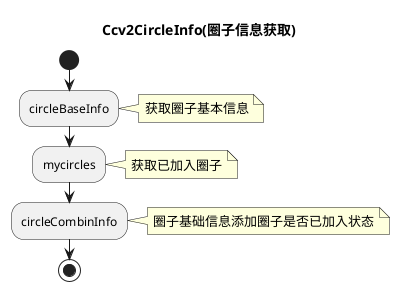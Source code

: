 @startuml

title Ccv2CircleInfo(圈子信息获取)

start
:circleBaseInfo;
note right: 获取圈子基本信息
:mycircles;
note right: 获取已加入圈子
:circleCombinInfo;
note right: 圈子基础信息添加圈子是否已加入状态
stop

@enduml
